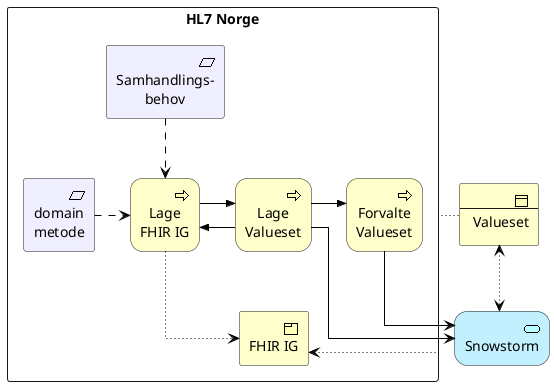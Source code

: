 @startuml
!include <archimate/Archimate>
skinparam linetype ortho

'archimate #Technology "Snowstorm" as snowstorm <<technology-device>>
rectangle "HL7 Norge" as hl7norge {
archimate #Motivation "Samhandlings-\nbehov" as behov <<requirement>>
archimate #Motivation "domain \nmetode" as metode <<requirement>>
archimate #Business "FHIR IG" as fhirig <<business-process>>
Business_Process(lagefhirig, "Lage \nFHIR IG")
Business_Process(lagevalueset, "Lage \nValueset")
Business_Process(forvaltevs, "Forvalte \nValueset")
Business_Product(fhirig, "FHIR IG")
}

Business_Object(valueset, "Valueset")
Application_Service(snowstorm, "Snowstorm")

Rel_Influence(behov, lagefhirig)
Rel_Influence_Right(metode, lagefhirig)
Rel_Triggering_Right(lagefhirig, lagevalueset)
Rel_Triggering_Left(lagevalueset, lagefhirig)
Rel_Triggering_Right(lagevalueset, forvaltevs)
Rel_Access_rw(valueset, snowstorm)
'lagevalueset -[hidden]Right- valueset
'Rel_Access_Right(lagevalueset, valueset) 
Rel_Serving_Down(lagevalueset, snowstorm)
Rel_Serving_Down(forvaltevs, snowstorm)
Rel_Access_w_Down(lagefhirig, fhirig)
'Rel_Access_r(lagefhirig, valueset)
Rel_Access_w(valueset, fhirig)

hide $hide

@enduml